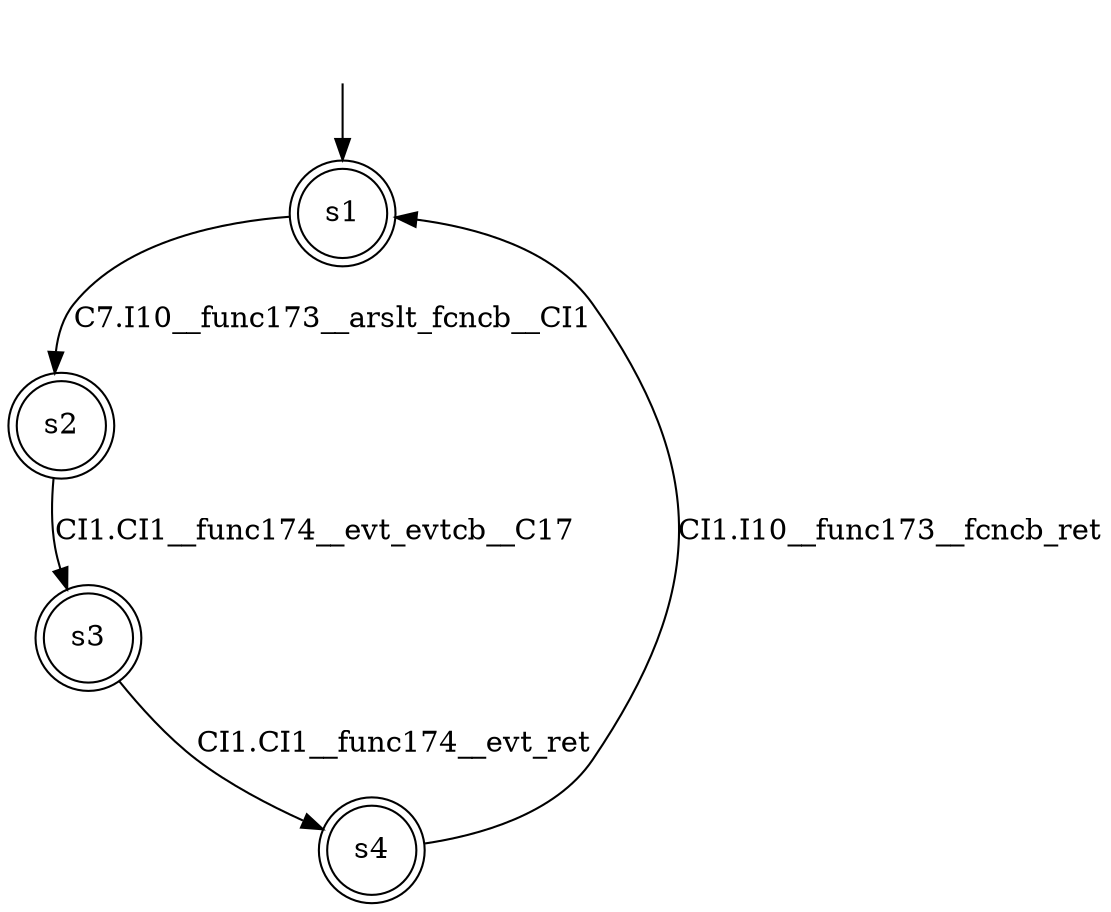 digraph automaton {
	1 [label=<s1> shape="doublecircle"];
	2 [label=<s2> shape="doublecircle"];
	3 [label=<s3> shape="doublecircle"];
	4 [label=<s4> shape="doublecircle"];
	__init1 [label=<> shape="none"];
	__init1 -> 1;
	1 -> 2 [label=<C7.I10__func173__arslt_fcncb__CI1> id="1-0-2"];
	2 -> 3 [label=<CI1.CI1__func174__evt_evtcb__C17> id="2-0-3"];
	3 -> 4 [label=<CI1.CI1__func174__evt_ret> id="3-0-4"];
	4 -> 1 [label=<CI1.I10__func173__fcncb_ret> id="4-0-1"];
}
